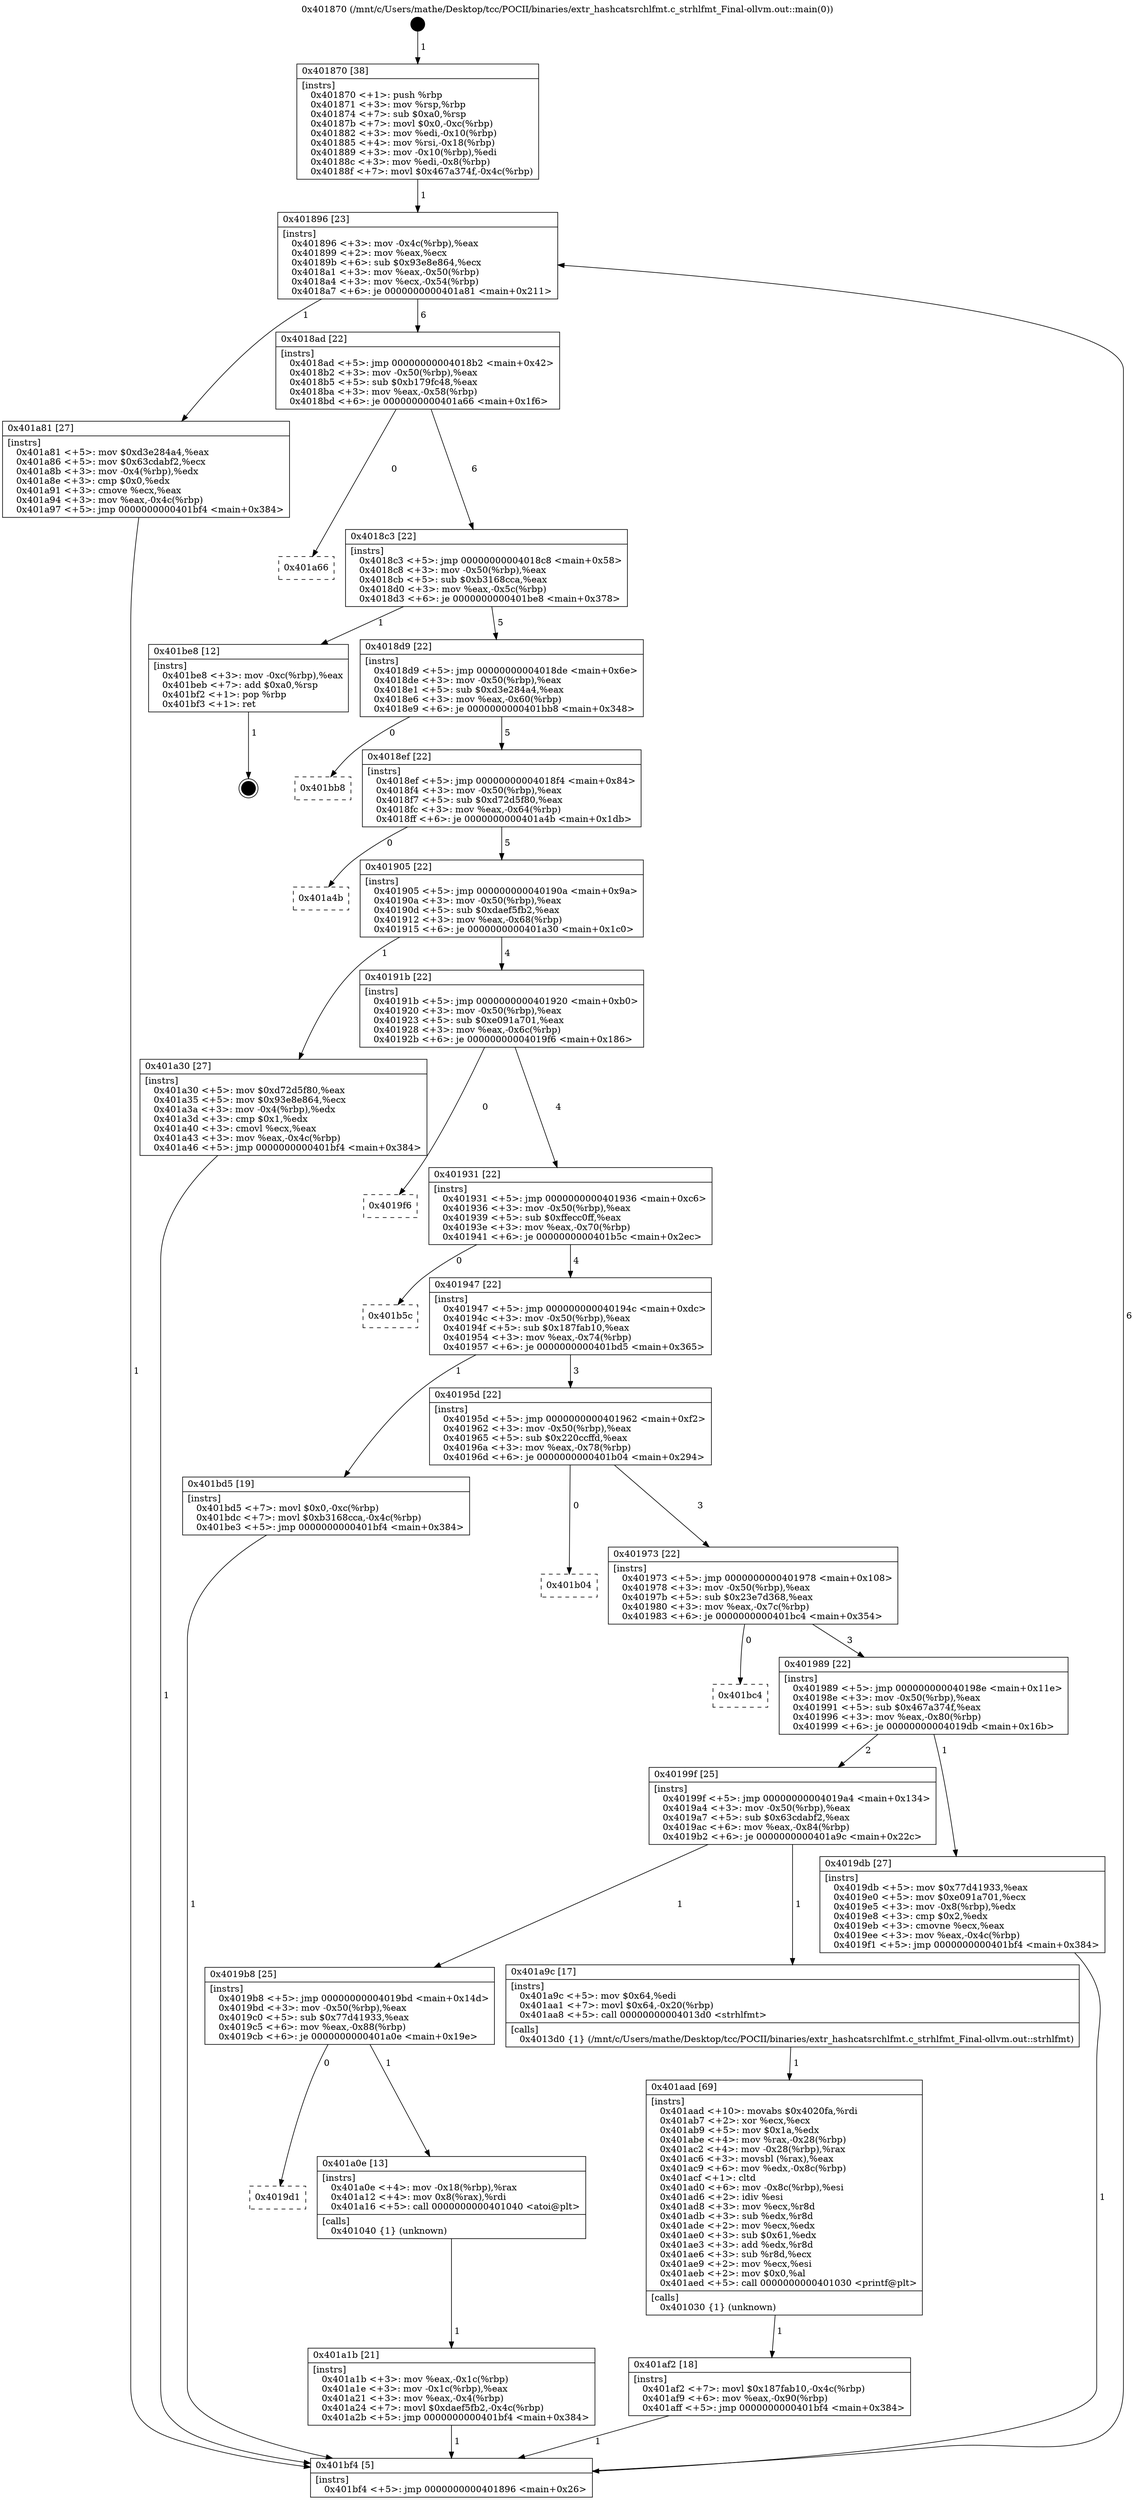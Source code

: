 digraph "0x401870" {
  label = "0x401870 (/mnt/c/Users/mathe/Desktop/tcc/POCII/binaries/extr_hashcatsrchlfmt.c_strhlfmt_Final-ollvm.out::main(0))"
  labelloc = "t"
  node[shape=record]

  Entry [label="",width=0.3,height=0.3,shape=circle,fillcolor=black,style=filled]
  "0x401896" [label="{
     0x401896 [23]\l
     | [instrs]\l
     &nbsp;&nbsp;0x401896 \<+3\>: mov -0x4c(%rbp),%eax\l
     &nbsp;&nbsp;0x401899 \<+2\>: mov %eax,%ecx\l
     &nbsp;&nbsp;0x40189b \<+6\>: sub $0x93e8e864,%ecx\l
     &nbsp;&nbsp;0x4018a1 \<+3\>: mov %eax,-0x50(%rbp)\l
     &nbsp;&nbsp;0x4018a4 \<+3\>: mov %ecx,-0x54(%rbp)\l
     &nbsp;&nbsp;0x4018a7 \<+6\>: je 0000000000401a81 \<main+0x211\>\l
  }"]
  "0x401a81" [label="{
     0x401a81 [27]\l
     | [instrs]\l
     &nbsp;&nbsp;0x401a81 \<+5\>: mov $0xd3e284a4,%eax\l
     &nbsp;&nbsp;0x401a86 \<+5\>: mov $0x63cdabf2,%ecx\l
     &nbsp;&nbsp;0x401a8b \<+3\>: mov -0x4(%rbp),%edx\l
     &nbsp;&nbsp;0x401a8e \<+3\>: cmp $0x0,%edx\l
     &nbsp;&nbsp;0x401a91 \<+3\>: cmove %ecx,%eax\l
     &nbsp;&nbsp;0x401a94 \<+3\>: mov %eax,-0x4c(%rbp)\l
     &nbsp;&nbsp;0x401a97 \<+5\>: jmp 0000000000401bf4 \<main+0x384\>\l
  }"]
  "0x4018ad" [label="{
     0x4018ad [22]\l
     | [instrs]\l
     &nbsp;&nbsp;0x4018ad \<+5\>: jmp 00000000004018b2 \<main+0x42\>\l
     &nbsp;&nbsp;0x4018b2 \<+3\>: mov -0x50(%rbp),%eax\l
     &nbsp;&nbsp;0x4018b5 \<+5\>: sub $0xb179fc48,%eax\l
     &nbsp;&nbsp;0x4018ba \<+3\>: mov %eax,-0x58(%rbp)\l
     &nbsp;&nbsp;0x4018bd \<+6\>: je 0000000000401a66 \<main+0x1f6\>\l
  }"]
  Exit [label="",width=0.3,height=0.3,shape=circle,fillcolor=black,style=filled,peripheries=2]
  "0x401a66" [label="{
     0x401a66\l
  }", style=dashed]
  "0x4018c3" [label="{
     0x4018c3 [22]\l
     | [instrs]\l
     &nbsp;&nbsp;0x4018c3 \<+5\>: jmp 00000000004018c8 \<main+0x58\>\l
     &nbsp;&nbsp;0x4018c8 \<+3\>: mov -0x50(%rbp),%eax\l
     &nbsp;&nbsp;0x4018cb \<+5\>: sub $0xb3168cca,%eax\l
     &nbsp;&nbsp;0x4018d0 \<+3\>: mov %eax,-0x5c(%rbp)\l
     &nbsp;&nbsp;0x4018d3 \<+6\>: je 0000000000401be8 \<main+0x378\>\l
  }"]
  "0x401af2" [label="{
     0x401af2 [18]\l
     | [instrs]\l
     &nbsp;&nbsp;0x401af2 \<+7\>: movl $0x187fab10,-0x4c(%rbp)\l
     &nbsp;&nbsp;0x401af9 \<+6\>: mov %eax,-0x90(%rbp)\l
     &nbsp;&nbsp;0x401aff \<+5\>: jmp 0000000000401bf4 \<main+0x384\>\l
  }"]
  "0x401be8" [label="{
     0x401be8 [12]\l
     | [instrs]\l
     &nbsp;&nbsp;0x401be8 \<+3\>: mov -0xc(%rbp),%eax\l
     &nbsp;&nbsp;0x401beb \<+7\>: add $0xa0,%rsp\l
     &nbsp;&nbsp;0x401bf2 \<+1\>: pop %rbp\l
     &nbsp;&nbsp;0x401bf3 \<+1\>: ret\l
  }"]
  "0x4018d9" [label="{
     0x4018d9 [22]\l
     | [instrs]\l
     &nbsp;&nbsp;0x4018d9 \<+5\>: jmp 00000000004018de \<main+0x6e\>\l
     &nbsp;&nbsp;0x4018de \<+3\>: mov -0x50(%rbp),%eax\l
     &nbsp;&nbsp;0x4018e1 \<+5\>: sub $0xd3e284a4,%eax\l
     &nbsp;&nbsp;0x4018e6 \<+3\>: mov %eax,-0x60(%rbp)\l
     &nbsp;&nbsp;0x4018e9 \<+6\>: je 0000000000401bb8 \<main+0x348\>\l
  }"]
  "0x401aad" [label="{
     0x401aad [69]\l
     | [instrs]\l
     &nbsp;&nbsp;0x401aad \<+10\>: movabs $0x4020fa,%rdi\l
     &nbsp;&nbsp;0x401ab7 \<+2\>: xor %ecx,%ecx\l
     &nbsp;&nbsp;0x401ab9 \<+5\>: mov $0x1a,%edx\l
     &nbsp;&nbsp;0x401abe \<+4\>: mov %rax,-0x28(%rbp)\l
     &nbsp;&nbsp;0x401ac2 \<+4\>: mov -0x28(%rbp),%rax\l
     &nbsp;&nbsp;0x401ac6 \<+3\>: movsbl (%rax),%eax\l
     &nbsp;&nbsp;0x401ac9 \<+6\>: mov %edx,-0x8c(%rbp)\l
     &nbsp;&nbsp;0x401acf \<+1\>: cltd\l
     &nbsp;&nbsp;0x401ad0 \<+6\>: mov -0x8c(%rbp),%esi\l
     &nbsp;&nbsp;0x401ad6 \<+2\>: idiv %esi\l
     &nbsp;&nbsp;0x401ad8 \<+3\>: mov %ecx,%r8d\l
     &nbsp;&nbsp;0x401adb \<+3\>: sub %edx,%r8d\l
     &nbsp;&nbsp;0x401ade \<+2\>: mov %ecx,%edx\l
     &nbsp;&nbsp;0x401ae0 \<+3\>: sub $0x61,%edx\l
     &nbsp;&nbsp;0x401ae3 \<+3\>: add %edx,%r8d\l
     &nbsp;&nbsp;0x401ae6 \<+3\>: sub %r8d,%ecx\l
     &nbsp;&nbsp;0x401ae9 \<+2\>: mov %ecx,%esi\l
     &nbsp;&nbsp;0x401aeb \<+2\>: mov $0x0,%al\l
     &nbsp;&nbsp;0x401aed \<+5\>: call 0000000000401030 \<printf@plt\>\l
     | [calls]\l
     &nbsp;&nbsp;0x401030 \{1\} (unknown)\l
  }"]
  "0x401bb8" [label="{
     0x401bb8\l
  }", style=dashed]
  "0x4018ef" [label="{
     0x4018ef [22]\l
     | [instrs]\l
     &nbsp;&nbsp;0x4018ef \<+5\>: jmp 00000000004018f4 \<main+0x84\>\l
     &nbsp;&nbsp;0x4018f4 \<+3\>: mov -0x50(%rbp),%eax\l
     &nbsp;&nbsp;0x4018f7 \<+5\>: sub $0xd72d5f80,%eax\l
     &nbsp;&nbsp;0x4018fc \<+3\>: mov %eax,-0x64(%rbp)\l
     &nbsp;&nbsp;0x4018ff \<+6\>: je 0000000000401a4b \<main+0x1db\>\l
  }"]
  "0x401a1b" [label="{
     0x401a1b [21]\l
     | [instrs]\l
     &nbsp;&nbsp;0x401a1b \<+3\>: mov %eax,-0x1c(%rbp)\l
     &nbsp;&nbsp;0x401a1e \<+3\>: mov -0x1c(%rbp),%eax\l
     &nbsp;&nbsp;0x401a21 \<+3\>: mov %eax,-0x4(%rbp)\l
     &nbsp;&nbsp;0x401a24 \<+7\>: movl $0xdaef5fb2,-0x4c(%rbp)\l
     &nbsp;&nbsp;0x401a2b \<+5\>: jmp 0000000000401bf4 \<main+0x384\>\l
  }"]
  "0x401a4b" [label="{
     0x401a4b\l
  }", style=dashed]
  "0x401905" [label="{
     0x401905 [22]\l
     | [instrs]\l
     &nbsp;&nbsp;0x401905 \<+5\>: jmp 000000000040190a \<main+0x9a\>\l
     &nbsp;&nbsp;0x40190a \<+3\>: mov -0x50(%rbp),%eax\l
     &nbsp;&nbsp;0x40190d \<+5\>: sub $0xdaef5fb2,%eax\l
     &nbsp;&nbsp;0x401912 \<+3\>: mov %eax,-0x68(%rbp)\l
     &nbsp;&nbsp;0x401915 \<+6\>: je 0000000000401a30 \<main+0x1c0\>\l
  }"]
  "0x4019d1" [label="{
     0x4019d1\l
  }", style=dashed]
  "0x401a30" [label="{
     0x401a30 [27]\l
     | [instrs]\l
     &nbsp;&nbsp;0x401a30 \<+5\>: mov $0xd72d5f80,%eax\l
     &nbsp;&nbsp;0x401a35 \<+5\>: mov $0x93e8e864,%ecx\l
     &nbsp;&nbsp;0x401a3a \<+3\>: mov -0x4(%rbp),%edx\l
     &nbsp;&nbsp;0x401a3d \<+3\>: cmp $0x1,%edx\l
     &nbsp;&nbsp;0x401a40 \<+3\>: cmovl %ecx,%eax\l
     &nbsp;&nbsp;0x401a43 \<+3\>: mov %eax,-0x4c(%rbp)\l
     &nbsp;&nbsp;0x401a46 \<+5\>: jmp 0000000000401bf4 \<main+0x384\>\l
  }"]
  "0x40191b" [label="{
     0x40191b [22]\l
     | [instrs]\l
     &nbsp;&nbsp;0x40191b \<+5\>: jmp 0000000000401920 \<main+0xb0\>\l
     &nbsp;&nbsp;0x401920 \<+3\>: mov -0x50(%rbp),%eax\l
     &nbsp;&nbsp;0x401923 \<+5\>: sub $0xe091a701,%eax\l
     &nbsp;&nbsp;0x401928 \<+3\>: mov %eax,-0x6c(%rbp)\l
     &nbsp;&nbsp;0x40192b \<+6\>: je 00000000004019f6 \<main+0x186\>\l
  }"]
  "0x401a0e" [label="{
     0x401a0e [13]\l
     | [instrs]\l
     &nbsp;&nbsp;0x401a0e \<+4\>: mov -0x18(%rbp),%rax\l
     &nbsp;&nbsp;0x401a12 \<+4\>: mov 0x8(%rax),%rdi\l
     &nbsp;&nbsp;0x401a16 \<+5\>: call 0000000000401040 \<atoi@plt\>\l
     | [calls]\l
     &nbsp;&nbsp;0x401040 \{1\} (unknown)\l
  }"]
  "0x4019f6" [label="{
     0x4019f6\l
  }", style=dashed]
  "0x401931" [label="{
     0x401931 [22]\l
     | [instrs]\l
     &nbsp;&nbsp;0x401931 \<+5\>: jmp 0000000000401936 \<main+0xc6\>\l
     &nbsp;&nbsp;0x401936 \<+3\>: mov -0x50(%rbp),%eax\l
     &nbsp;&nbsp;0x401939 \<+5\>: sub $0xffecc0ff,%eax\l
     &nbsp;&nbsp;0x40193e \<+3\>: mov %eax,-0x70(%rbp)\l
     &nbsp;&nbsp;0x401941 \<+6\>: je 0000000000401b5c \<main+0x2ec\>\l
  }"]
  "0x4019b8" [label="{
     0x4019b8 [25]\l
     | [instrs]\l
     &nbsp;&nbsp;0x4019b8 \<+5\>: jmp 00000000004019bd \<main+0x14d\>\l
     &nbsp;&nbsp;0x4019bd \<+3\>: mov -0x50(%rbp),%eax\l
     &nbsp;&nbsp;0x4019c0 \<+5\>: sub $0x77d41933,%eax\l
     &nbsp;&nbsp;0x4019c5 \<+6\>: mov %eax,-0x88(%rbp)\l
     &nbsp;&nbsp;0x4019cb \<+6\>: je 0000000000401a0e \<main+0x19e\>\l
  }"]
  "0x401b5c" [label="{
     0x401b5c\l
  }", style=dashed]
  "0x401947" [label="{
     0x401947 [22]\l
     | [instrs]\l
     &nbsp;&nbsp;0x401947 \<+5\>: jmp 000000000040194c \<main+0xdc\>\l
     &nbsp;&nbsp;0x40194c \<+3\>: mov -0x50(%rbp),%eax\l
     &nbsp;&nbsp;0x40194f \<+5\>: sub $0x187fab10,%eax\l
     &nbsp;&nbsp;0x401954 \<+3\>: mov %eax,-0x74(%rbp)\l
     &nbsp;&nbsp;0x401957 \<+6\>: je 0000000000401bd5 \<main+0x365\>\l
  }"]
  "0x401a9c" [label="{
     0x401a9c [17]\l
     | [instrs]\l
     &nbsp;&nbsp;0x401a9c \<+5\>: mov $0x64,%edi\l
     &nbsp;&nbsp;0x401aa1 \<+7\>: movl $0x64,-0x20(%rbp)\l
     &nbsp;&nbsp;0x401aa8 \<+5\>: call 00000000004013d0 \<strhlfmt\>\l
     | [calls]\l
     &nbsp;&nbsp;0x4013d0 \{1\} (/mnt/c/Users/mathe/Desktop/tcc/POCII/binaries/extr_hashcatsrchlfmt.c_strhlfmt_Final-ollvm.out::strhlfmt)\l
  }"]
  "0x401bd5" [label="{
     0x401bd5 [19]\l
     | [instrs]\l
     &nbsp;&nbsp;0x401bd5 \<+7\>: movl $0x0,-0xc(%rbp)\l
     &nbsp;&nbsp;0x401bdc \<+7\>: movl $0xb3168cca,-0x4c(%rbp)\l
     &nbsp;&nbsp;0x401be3 \<+5\>: jmp 0000000000401bf4 \<main+0x384\>\l
  }"]
  "0x40195d" [label="{
     0x40195d [22]\l
     | [instrs]\l
     &nbsp;&nbsp;0x40195d \<+5\>: jmp 0000000000401962 \<main+0xf2\>\l
     &nbsp;&nbsp;0x401962 \<+3\>: mov -0x50(%rbp),%eax\l
     &nbsp;&nbsp;0x401965 \<+5\>: sub $0x220ccffd,%eax\l
     &nbsp;&nbsp;0x40196a \<+3\>: mov %eax,-0x78(%rbp)\l
     &nbsp;&nbsp;0x40196d \<+6\>: je 0000000000401b04 \<main+0x294\>\l
  }"]
  "0x401870" [label="{
     0x401870 [38]\l
     | [instrs]\l
     &nbsp;&nbsp;0x401870 \<+1\>: push %rbp\l
     &nbsp;&nbsp;0x401871 \<+3\>: mov %rsp,%rbp\l
     &nbsp;&nbsp;0x401874 \<+7\>: sub $0xa0,%rsp\l
     &nbsp;&nbsp;0x40187b \<+7\>: movl $0x0,-0xc(%rbp)\l
     &nbsp;&nbsp;0x401882 \<+3\>: mov %edi,-0x10(%rbp)\l
     &nbsp;&nbsp;0x401885 \<+4\>: mov %rsi,-0x18(%rbp)\l
     &nbsp;&nbsp;0x401889 \<+3\>: mov -0x10(%rbp),%edi\l
     &nbsp;&nbsp;0x40188c \<+3\>: mov %edi,-0x8(%rbp)\l
     &nbsp;&nbsp;0x40188f \<+7\>: movl $0x467a374f,-0x4c(%rbp)\l
  }"]
  "0x401b04" [label="{
     0x401b04\l
  }", style=dashed]
  "0x401973" [label="{
     0x401973 [22]\l
     | [instrs]\l
     &nbsp;&nbsp;0x401973 \<+5\>: jmp 0000000000401978 \<main+0x108\>\l
     &nbsp;&nbsp;0x401978 \<+3\>: mov -0x50(%rbp),%eax\l
     &nbsp;&nbsp;0x40197b \<+5\>: sub $0x23e7d368,%eax\l
     &nbsp;&nbsp;0x401980 \<+3\>: mov %eax,-0x7c(%rbp)\l
     &nbsp;&nbsp;0x401983 \<+6\>: je 0000000000401bc4 \<main+0x354\>\l
  }"]
  "0x401bf4" [label="{
     0x401bf4 [5]\l
     | [instrs]\l
     &nbsp;&nbsp;0x401bf4 \<+5\>: jmp 0000000000401896 \<main+0x26\>\l
  }"]
  "0x401bc4" [label="{
     0x401bc4\l
  }", style=dashed]
  "0x401989" [label="{
     0x401989 [22]\l
     | [instrs]\l
     &nbsp;&nbsp;0x401989 \<+5\>: jmp 000000000040198e \<main+0x11e\>\l
     &nbsp;&nbsp;0x40198e \<+3\>: mov -0x50(%rbp),%eax\l
     &nbsp;&nbsp;0x401991 \<+5\>: sub $0x467a374f,%eax\l
     &nbsp;&nbsp;0x401996 \<+3\>: mov %eax,-0x80(%rbp)\l
     &nbsp;&nbsp;0x401999 \<+6\>: je 00000000004019db \<main+0x16b\>\l
  }"]
  "0x40199f" [label="{
     0x40199f [25]\l
     | [instrs]\l
     &nbsp;&nbsp;0x40199f \<+5\>: jmp 00000000004019a4 \<main+0x134\>\l
     &nbsp;&nbsp;0x4019a4 \<+3\>: mov -0x50(%rbp),%eax\l
     &nbsp;&nbsp;0x4019a7 \<+5\>: sub $0x63cdabf2,%eax\l
     &nbsp;&nbsp;0x4019ac \<+6\>: mov %eax,-0x84(%rbp)\l
     &nbsp;&nbsp;0x4019b2 \<+6\>: je 0000000000401a9c \<main+0x22c\>\l
  }"]
  "0x4019db" [label="{
     0x4019db [27]\l
     | [instrs]\l
     &nbsp;&nbsp;0x4019db \<+5\>: mov $0x77d41933,%eax\l
     &nbsp;&nbsp;0x4019e0 \<+5\>: mov $0xe091a701,%ecx\l
     &nbsp;&nbsp;0x4019e5 \<+3\>: mov -0x8(%rbp),%edx\l
     &nbsp;&nbsp;0x4019e8 \<+3\>: cmp $0x2,%edx\l
     &nbsp;&nbsp;0x4019eb \<+3\>: cmovne %ecx,%eax\l
     &nbsp;&nbsp;0x4019ee \<+3\>: mov %eax,-0x4c(%rbp)\l
     &nbsp;&nbsp;0x4019f1 \<+5\>: jmp 0000000000401bf4 \<main+0x384\>\l
  }"]
  Entry -> "0x401870" [label=" 1"]
  "0x401896" -> "0x401a81" [label=" 1"]
  "0x401896" -> "0x4018ad" [label=" 6"]
  "0x401be8" -> Exit [label=" 1"]
  "0x4018ad" -> "0x401a66" [label=" 0"]
  "0x4018ad" -> "0x4018c3" [label=" 6"]
  "0x401bd5" -> "0x401bf4" [label=" 1"]
  "0x4018c3" -> "0x401be8" [label=" 1"]
  "0x4018c3" -> "0x4018d9" [label=" 5"]
  "0x401af2" -> "0x401bf4" [label=" 1"]
  "0x4018d9" -> "0x401bb8" [label=" 0"]
  "0x4018d9" -> "0x4018ef" [label=" 5"]
  "0x401aad" -> "0x401af2" [label=" 1"]
  "0x4018ef" -> "0x401a4b" [label=" 0"]
  "0x4018ef" -> "0x401905" [label=" 5"]
  "0x401a9c" -> "0x401aad" [label=" 1"]
  "0x401905" -> "0x401a30" [label=" 1"]
  "0x401905" -> "0x40191b" [label=" 4"]
  "0x401a81" -> "0x401bf4" [label=" 1"]
  "0x40191b" -> "0x4019f6" [label=" 0"]
  "0x40191b" -> "0x401931" [label=" 4"]
  "0x401a30" -> "0x401bf4" [label=" 1"]
  "0x401931" -> "0x401b5c" [label=" 0"]
  "0x401931" -> "0x401947" [label=" 4"]
  "0x401a0e" -> "0x401a1b" [label=" 1"]
  "0x401947" -> "0x401bd5" [label=" 1"]
  "0x401947" -> "0x40195d" [label=" 3"]
  "0x4019b8" -> "0x4019d1" [label=" 0"]
  "0x40195d" -> "0x401b04" [label=" 0"]
  "0x40195d" -> "0x401973" [label=" 3"]
  "0x401a1b" -> "0x401bf4" [label=" 1"]
  "0x401973" -> "0x401bc4" [label=" 0"]
  "0x401973" -> "0x401989" [label=" 3"]
  "0x40199f" -> "0x4019b8" [label=" 1"]
  "0x401989" -> "0x4019db" [label=" 1"]
  "0x401989" -> "0x40199f" [label=" 2"]
  "0x4019db" -> "0x401bf4" [label=" 1"]
  "0x401870" -> "0x401896" [label=" 1"]
  "0x401bf4" -> "0x401896" [label=" 6"]
  "0x4019b8" -> "0x401a0e" [label=" 1"]
  "0x40199f" -> "0x401a9c" [label=" 1"]
}

